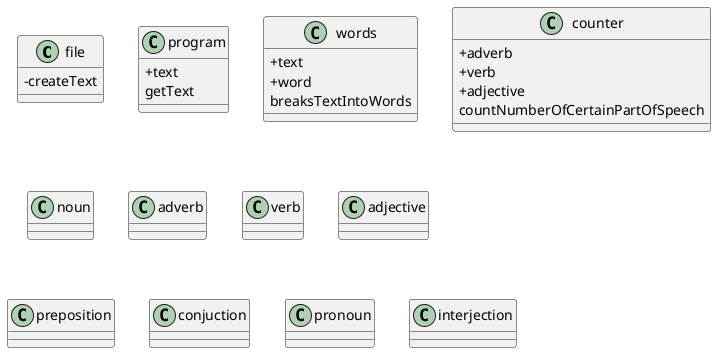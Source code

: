 @startuml
skinparam classAttributeIconSize 0

class file {
-createText
}

class program {
+text
getText
}

class words {
+text
+word
breaksTextIntoWords
}

class counter {
+adverb
+verb
+adjective
countNumberOfCertainPartOfSpeech
}

class noun {}
class adverb {}
class verb {}
class adjective {}
class preposition {}
class conjuction {}
class pronoun {}
class interjection {}
@enduml